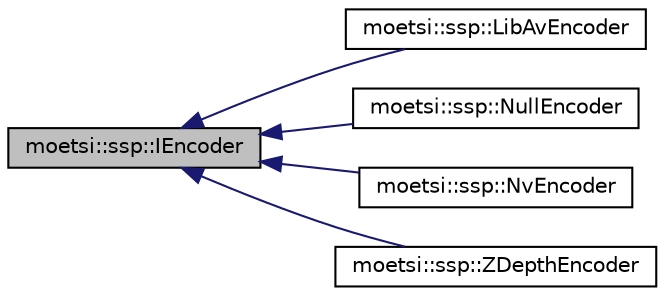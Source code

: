 digraph "moetsi::ssp::IEncoder"
{
 // LATEX_PDF_SIZE
  edge [fontname="Helvetica",fontsize="10",labelfontname="Helvetica",labelfontsize="10"];
  node [fontname="Helvetica",fontsize="10",shape=record];
  rankdir="LR";
  Node1 [label="moetsi::ssp::IEncoder",height=0.2,width=0.4,color="black", fillcolor="grey75", style="filled", fontcolor="black",tooltip="IEncoder abstract encoder class."];
  Node1 -> Node2 [dir="back",color="midnightblue",fontsize="10",style="solid",fontname="Helvetica"];
  Node2 [label="moetsi::ssp::LibAvEncoder",height=0.2,width=0.4,color="black", fillcolor="white", style="filled",URL="$classmoetsi_1_1ssp_1_1LibAvEncoder.html",tooltip="LibAV encoder for Jpeg/Mpeg."];
  Node1 -> Node3 [dir="back",color="midnightblue",fontsize="10",style="solid",fontname="Helvetica"];
  Node3 [label="moetsi::ssp::NullEncoder",height=0.2,width=0.4,color="black", fillcolor="white", style="filled",URL="$classmoetsi_1_1ssp_1_1NullEncoder.html",tooltip="Nullencoder Straight pipe encoder."];
  Node1 -> Node4 [dir="back",color="midnightblue",fontsize="10",style="solid",fontname="Helvetica"];
  Node4 [label="moetsi::ssp::NvEncoder",height=0.2,width=0.4,color="black", fillcolor="white", style="filled",URL="$classmoetsi_1_1ssp_1_1NvEncoder.html",tooltip="NvPipe encoder."];
  Node1 -> Node5 [dir="back",color="midnightblue",fontsize="10",style="solid",fontname="Helvetica"];
  Node5 [label="moetsi::ssp::ZDepthEncoder",height=0.2,width=0.4,color="black", fillcolor="white", style="filled",URL="$classmoetsi_1_1ssp_1_1ZDepthEncoder.html",tooltip="ZDepth encoder."];
}
